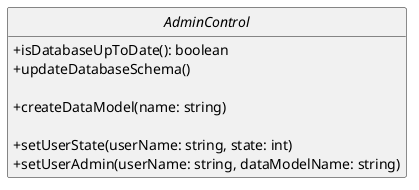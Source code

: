 @startuml
skinparam classAttributeIconSize 0
hide empty members
hide circle


interface AdminControl {
   + isDatabaseUpToDate(): boolean
   + updateDatabaseSchema()
   
   + createDataModel(name: string)
   
   + setUserState(userName: string, state: int)
   + setUserAdmin(userName: string, dataModelName: string)
}

@enduml
